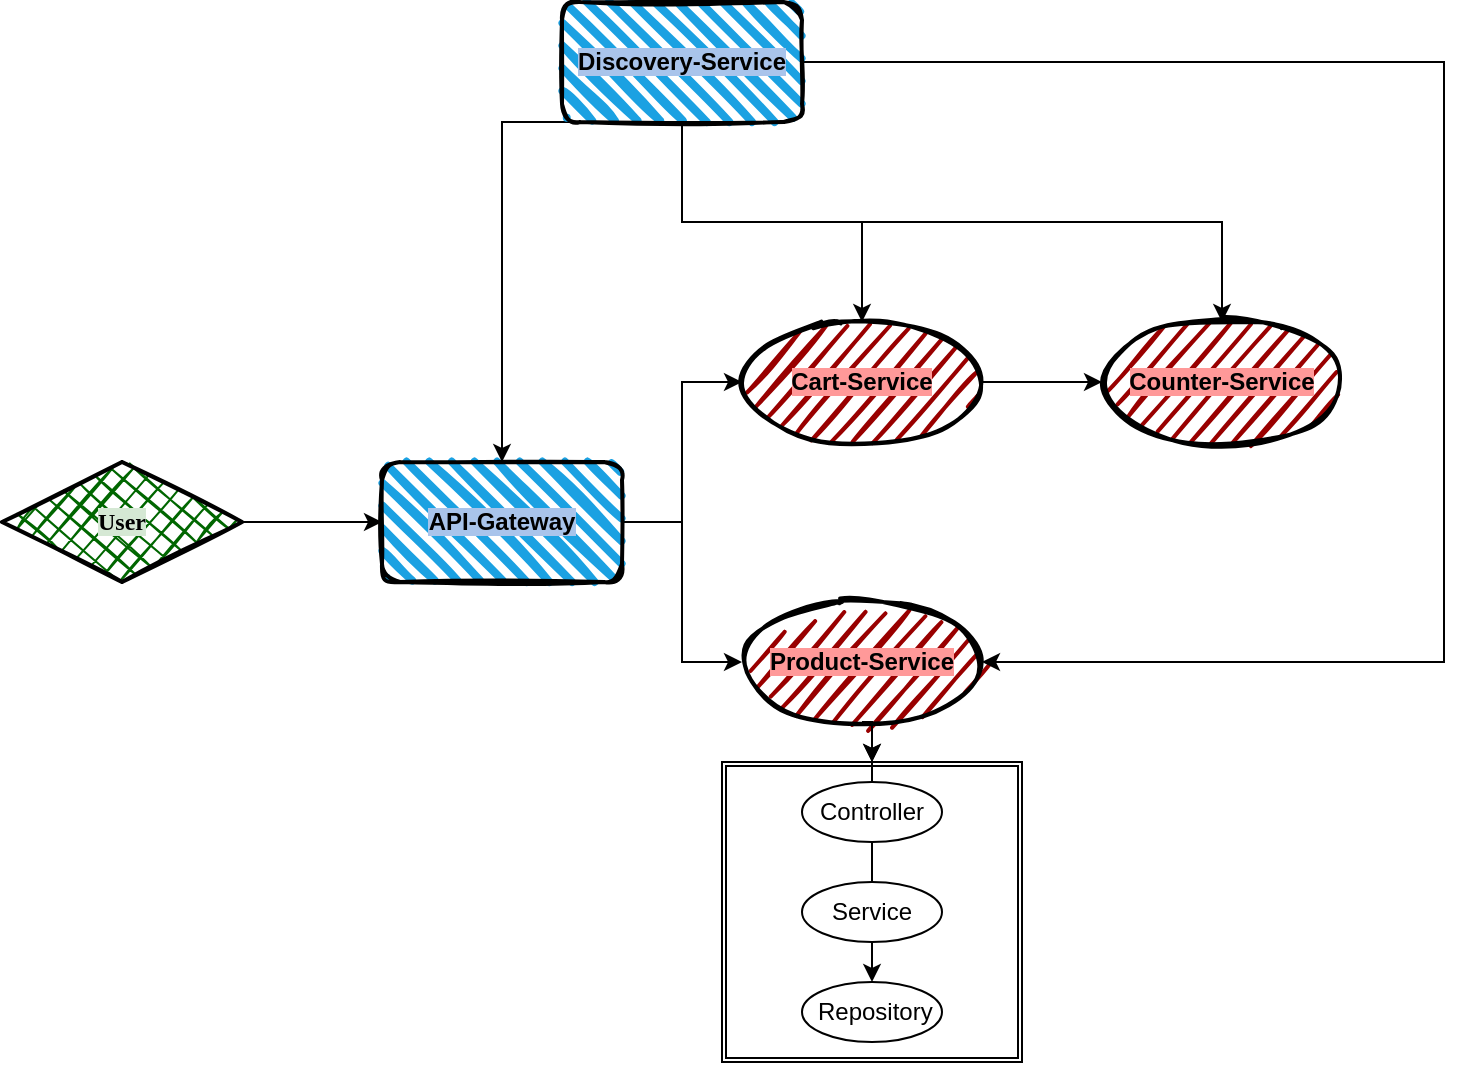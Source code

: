 <mxfile version="24.4.0" type="device">
  <diagram name="Page-1" id="QlXgKViQLXsBEA7qz12N">
    <mxGraphModel dx="954" dy="621" grid="1" gridSize="10" guides="1" tooltips="1" connect="1" arrows="1" fold="1" page="1" pageScale="1" pageWidth="850" pageHeight="1100" math="0" shadow="0">
      <root>
        <mxCell id="0" />
        <mxCell id="1" parent="0" />
        <mxCell id="LZNLfZ1Q3SWilyGmxnhc-9" style="edgeStyle=orthogonalEdgeStyle;rounded=0;orthogonalLoop=1;jettySize=auto;html=1;entryX=0;entryY=0.5;entryDx=0;entryDy=0;" edge="1" parent="1" source="LZNLfZ1Q3SWilyGmxnhc-1" target="LZNLfZ1Q3SWilyGmxnhc-4">
          <mxGeometry relative="1" as="geometry" />
        </mxCell>
        <mxCell id="LZNLfZ1Q3SWilyGmxnhc-10" style="edgeStyle=orthogonalEdgeStyle;rounded=0;orthogonalLoop=1;jettySize=auto;html=1;exitX=1;exitY=0.5;exitDx=0;exitDy=0;entryX=0;entryY=0.5;entryDx=0;entryDy=0;" edge="1" parent="1" source="LZNLfZ1Q3SWilyGmxnhc-1" target="LZNLfZ1Q3SWilyGmxnhc-5">
          <mxGeometry relative="1" as="geometry" />
        </mxCell>
        <mxCell id="LZNLfZ1Q3SWilyGmxnhc-1" value="&lt;b&gt;&lt;font style=&quot;background-color: rgb(169, 196, 235); font-size: 12px;&quot;&gt;API-Gateway&lt;/font&gt;&lt;/b&gt;" style="rounded=1;whiteSpace=wrap;html=1;strokeWidth=2;fillWeight=4;hachureGap=8;hachureAngle=45;fillColor=#1ba1e2;sketch=1;" vertex="1" parent="1">
          <mxGeometry x="200" y="290" width="120" height="60" as="geometry" />
        </mxCell>
        <mxCell id="LZNLfZ1Q3SWilyGmxnhc-3" style="edgeStyle=orthogonalEdgeStyle;rounded=0;orthogonalLoop=1;jettySize=auto;html=1;exitX=1;exitY=0.5;exitDx=0;exitDy=0;entryX=0;entryY=0.5;entryDx=0;entryDy=0;" edge="1" parent="1" source="LZNLfZ1Q3SWilyGmxnhc-2" target="LZNLfZ1Q3SWilyGmxnhc-1">
          <mxGeometry relative="1" as="geometry" />
        </mxCell>
        <mxCell id="LZNLfZ1Q3SWilyGmxnhc-2" value="&lt;font size=&quot;1&quot; style=&quot;&quot; face=&quot;Comic Sans MS&quot;&gt;&lt;b style=&quot;background-color: rgb(213, 232, 212); font-size: 12px;&quot;&gt;User&lt;/b&gt;&lt;/font&gt;" style="rhombus;whiteSpace=wrap;html=1;strokeWidth=2;fillWeight=-1;hachureGap=8;fillStyle=cross-hatch;fillColor=#006600;sketch=1;" vertex="1" parent="1">
          <mxGeometry x="10" y="290" width="120" height="60" as="geometry" />
        </mxCell>
        <mxCell id="LZNLfZ1Q3SWilyGmxnhc-11" style="edgeStyle=orthogonalEdgeStyle;rounded=0;orthogonalLoop=1;jettySize=auto;html=1;exitX=1;exitY=0.5;exitDx=0;exitDy=0;entryX=0;entryY=0.5;entryDx=0;entryDy=0;" edge="1" parent="1" source="LZNLfZ1Q3SWilyGmxnhc-4" target="LZNLfZ1Q3SWilyGmxnhc-6">
          <mxGeometry relative="1" as="geometry" />
        </mxCell>
        <mxCell id="LZNLfZ1Q3SWilyGmxnhc-4" value="&lt;b style=&quot;background-color: rgb(255, 153, 153);&quot;&gt;Cart-Service&lt;/b&gt;" style="ellipse;whiteSpace=wrap;html=1;strokeWidth=2;fillWeight=2;hachureGap=8;fillColor=#990000;fillStyle=dots;sketch=1;" vertex="1" parent="1">
          <mxGeometry x="380" y="220" width="120" height="60" as="geometry" />
        </mxCell>
        <mxCell id="LZNLfZ1Q3SWilyGmxnhc-12" style="edgeStyle=orthogonalEdgeStyle;rounded=0;orthogonalLoop=1;jettySize=auto;html=1;exitX=0.5;exitY=1;exitDx=0;exitDy=0;entryX=0.5;entryY=0;entryDx=0;entryDy=0;" edge="1" parent="1" source="LZNLfZ1Q3SWilyGmxnhc-5" target="LZNLfZ1Q3SWilyGmxnhc-7">
          <mxGeometry relative="1" as="geometry" />
        </mxCell>
        <mxCell id="LZNLfZ1Q3SWilyGmxnhc-5" value="&lt;b style=&quot;background-color: rgb(255, 153, 153);&quot;&gt;Product-Service&lt;/b&gt;" style="ellipse;whiteSpace=wrap;html=1;strokeWidth=2;fillWeight=2;hachureGap=8;fillColor=#990000;fillStyle=dots;sketch=1;" vertex="1" parent="1">
          <mxGeometry x="380" y="360" width="120" height="60" as="geometry" />
        </mxCell>
        <mxCell id="LZNLfZ1Q3SWilyGmxnhc-6" value="&lt;b&gt;&lt;font style=&quot;font-size: 12px; background-color: rgb(255, 153, 153);&quot;&gt;Counter-Service&lt;/font&gt;&lt;/b&gt;" style="ellipse;whiteSpace=wrap;html=1;strokeWidth=2;fillWeight=2;hachureGap=8;fillColor=#990000;fillStyle=dots;sketch=1;" vertex="1" parent="1">
          <mxGeometry x="560" y="220" width="120" height="60" as="geometry" />
        </mxCell>
        <mxCell id="LZNLfZ1Q3SWilyGmxnhc-7" value="" style="shape=ext;double=1;whiteSpace=wrap;html=1;aspect=fixed;" vertex="1" parent="1">
          <mxGeometry x="370" y="440" width="150" height="150" as="geometry" />
        </mxCell>
        <mxCell id="LZNLfZ1Q3SWilyGmxnhc-16" style="edgeStyle=orthogonalEdgeStyle;rounded=0;orthogonalLoop=1;jettySize=auto;html=1;exitX=0.5;exitY=1;exitDx=0;exitDy=0;" edge="1" parent="1" source="LZNLfZ1Q3SWilyGmxnhc-13" target="LZNLfZ1Q3SWilyGmxnhc-7">
          <mxGeometry relative="1" as="geometry" />
        </mxCell>
        <mxCell id="LZNLfZ1Q3SWilyGmxnhc-13" value="Controller" style="ellipse;whiteSpace=wrap;html=1;" vertex="1" parent="1">
          <mxGeometry x="410" y="450" width="70" height="30" as="geometry" />
        </mxCell>
        <mxCell id="LZNLfZ1Q3SWilyGmxnhc-17" style="edgeStyle=orthogonalEdgeStyle;rounded=0;orthogonalLoop=1;jettySize=auto;html=1;exitX=0.5;exitY=1;exitDx=0;exitDy=0;entryX=0.5;entryY=0;entryDx=0;entryDy=0;" edge="1" parent="1" source="LZNLfZ1Q3SWilyGmxnhc-14" target="LZNLfZ1Q3SWilyGmxnhc-15">
          <mxGeometry relative="1" as="geometry" />
        </mxCell>
        <mxCell id="LZNLfZ1Q3SWilyGmxnhc-14" value="Service" style="ellipse;whiteSpace=wrap;html=1;" vertex="1" parent="1">
          <mxGeometry x="410" y="500" width="70" height="30" as="geometry" />
        </mxCell>
        <mxCell id="LZNLfZ1Q3SWilyGmxnhc-15" value="&amp;nbsp;Repository" style="ellipse;whiteSpace=wrap;html=1;" vertex="1" parent="1">
          <mxGeometry x="410" y="550" width="70" height="30" as="geometry" />
        </mxCell>
        <mxCell id="LZNLfZ1Q3SWilyGmxnhc-19" style="edgeStyle=orthogonalEdgeStyle;rounded=0;orthogonalLoop=1;jettySize=auto;html=1;exitX=0.5;exitY=1;exitDx=0;exitDy=0;entryX=0.5;entryY=0;entryDx=0;entryDy=0;" edge="1" parent="1" source="LZNLfZ1Q3SWilyGmxnhc-18" target="LZNLfZ1Q3SWilyGmxnhc-1">
          <mxGeometry relative="1" as="geometry">
            <Array as="points">
              <mxPoint x="260" y="120" />
            </Array>
          </mxGeometry>
        </mxCell>
        <mxCell id="LZNLfZ1Q3SWilyGmxnhc-20" style="edgeStyle=orthogonalEdgeStyle;rounded=0;orthogonalLoop=1;jettySize=auto;html=1;exitX=0.5;exitY=1;exitDx=0;exitDy=0;entryX=0.5;entryY=0;entryDx=0;entryDy=0;" edge="1" parent="1" source="LZNLfZ1Q3SWilyGmxnhc-18" target="LZNLfZ1Q3SWilyGmxnhc-4">
          <mxGeometry relative="1" as="geometry" />
        </mxCell>
        <mxCell id="LZNLfZ1Q3SWilyGmxnhc-21" style="edgeStyle=orthogonalEdgeStyle;rounded=0;orthogonalLoop=1;jettySize=auto;html=1;exitX=0.5;exitY=1;exitDx=0;exitDy=0;entryX=0.5;entryY=0;entryDx=0;entryDy=0;" edge="1" parent="1" source="LZNLfZ1Q3SWilyGmxnhc-18" target="LZNLfZ1Q3SWilyGmxnhc-6">
          <mxGeometry relative="1" as="geometry" />
        </mxCell>
        <mxCell id="LZNLfZ1Q3SWilyGmxnhc-22" style="edgeStyle=orthogonalEdgeStyle;rounded=0;orthogonalLoop=1;jettySize=auto;html=1;exitX=1;exitY=0.5;exitDx=0;exitDy=0;entryX=1;entryY=0.5;entryDx=0;entryDy=0;" edge="1" parent="1" source="LZNLfZ1Q3SWilyGmxnhc-18" target="LZNLfZ1Q3SWilyGmxnhc-5">
          <mxGeometry relative="1" as="geometry">
            <mxPoint x="730" y="490" as="targetPoint" />
            <Array as="points">
              <mxPoint x="731" y="90" />
              <mxPoint x="731" y="390" />
            </Array>
          </mxGeometry>
        </mxCell>
        <mxCell id="LZNLfZ1Q3SWilyGmxnhc-18" value="&lt;b style=&quot;background-color: rgb(169, 196, 235);&quot;&gt;Discovery-Service&lt;/b&gt;" style="rounded=1;whiteSpace=wrap;html=1;strokeWidth=2;fillWeight=4;hachureGap=8;hachureAngle=45;fillColor=#1ba1e2;sketch=1;" vertex="1" parent="1">
          <mxGeometry x="290" y="60" width="120" height="60" as="geometry" />
        </mxCell>
      </root>
    </mxGraphModel>
  </diagram>
</mxfile>
